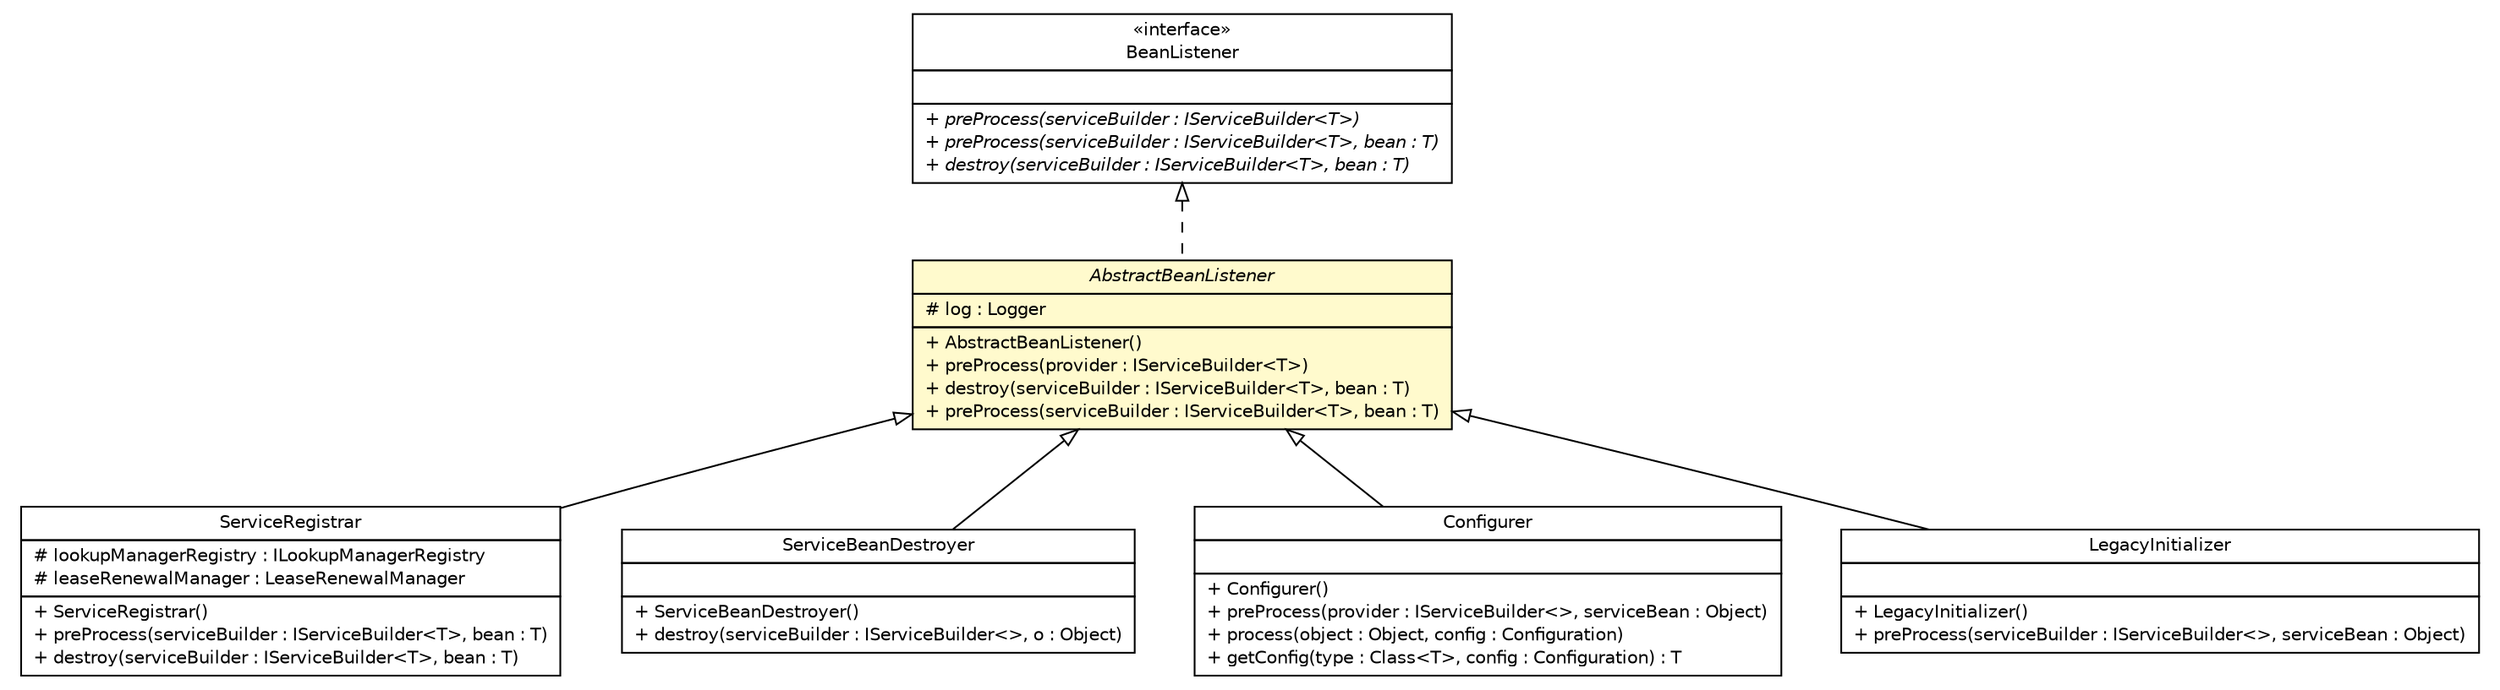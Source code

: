 #!/usr/local/bin/dot
#
# Class diagram 
# Generated by UMLGraph version R5_6 (http://www.umlgraph.org/)
#

digraph G {
	edge [fontname="Helvetica",fontsize=10,labelfontname="Helvetica",labelfontsize=10];
	node [fontname="Helvetica",fontsize=10,shape=plaintext];
	nodesep=0.25;
	ranksep=0.5;
	// sorcer.config.BeanListener
	c90821 [label=<<table title="sorcer.config.BeanListener" border="0" cellborder="1" cellspacing="0" cellpadding="2" port="p" href="./BeanListener.html">
		<tr><td><table border="0" cellspacing="0" cellpadding="1">
<tr><td align="center" balign="center"> &#171;interface&#187; </td></tr>
<tr><td align="center" balign="center"> BeanListener </td></tr>
		</table></td></tr>
		<tr><td><table border="0" cellspacing="0" cellpadding="1">
<tr><td align="left" balign="left">  </td></tr>
		</table></td></tr>
		<tr><td><table border="0" cellspacing="0" cellpadding="1">
<tr><td align="left" balign="left"><font face="Helvetica-Oblique" point-size="10.0"> + preProcess(serviceBuilder : IServiceBuilder&lt;T&gt;) </font></td></tr>
<tr><td align="left" balign="left"><font face="Helvetica-Oblique" point-size="10.0"> + preProcess(serviceBuilder : IServiceBuilder&lt;T&gt;, bean : T) </font></td></tr>
<tr><td align="left" balign="left"><font face="Helvetica-Oblique" point-size="10.0"> + destroy(serviceBuilder : IServiceBuilder&lt;T&gt;, bean : T) </font></td></tr>
		</table></td></tr>
		</table>>, URL="./BeanListener.html", fontname="Helvetica", fontcolor="black", fontsize=10.0];
	// sorcer.config.AbstractBeanListener
	c90822 [label=<<table title="sorcer.config.AbstractBeanListener" border="0" cellborder="1" cellspacing="0" cellpadding="2" port="p" bgcolor="lemonChiffon" href="./AbstractBeanListener.html">
		<tr><td><table border="0" cellspacing="0" cellpadding="1">
<tr><td align="center" balign="center"><font face="Helvetica-Oblique"> AbstractBeanListener </font></td></tr>
		</table></td></tr>
		<tr><td><table border="0" cellspacing="0" cellpadding="1">
<tr><td align="left" balign="left"> # log : Logger </td></tr>
		</table></td></tr>
		<tr><td><table border="0" cellspacing="0" cellpadding="1">
<tr><td align="left" balign="left"> + AbstractBeanListener() </td></tr>
<tr><td align="left" balign="left"> + preProcess(provider : IServiceBuilder&lt;T&gt;) </td></tr>
<tr><td align="left" balign="left"> + destroy(serviceBuilder : IServiceBuilder&lt;T&gt;, bean : T) </td></tr>
<tr><td align="left" balign="left"> + preProcess(serviceBuilder : IServiceBuilder&lt;T&gt;, bean : T) </td></tr>
		</table></td></tr>
		</table>>, URL="./AbstractBeanListener.html", fontname="Helvetica", fontcolor="black", fontsize=10.0];
	// sorcer.core.service.ServiceRegistrar
	c90828 [label=<<table title="sorcer.core.service.ServiceRegistrar" border="0" cellborder="1" cellspacing="0" cellpadding="2" port="p" href="../core/service/ServiceRegistrar.html">
		<tr><td><table border="0" cellspacing="0" cellpadding="1">
<tr><td align="center" balign="center"> ServiceRegistrar </td></tr>
		</table></td></tr>
		<tr><td><table border="0" cellspacing="0" cellpadding="1">
<tr><td align="left" balign="left"> # lookupManagerRegistry : ILookupManagerRegistry </td></tr>
<tr><td align="left" balign="left"> # leaseRenewalManager : LeaseRenewalManager </td></tr>
		</table></td></tr>
		<tr><td><table border="0" cellspacing="0" cellpadding="1">
<tr><td align="left" balign="left"> + ServiceRegistrar() </td></tr>
<tr><td align="left" balign="left"> + preProcess(serviceBuilder : IServiceBuilder&lt;T&gt;, bean : T) </td></tr>
<tr><td align="left" balign="left"> + destroy(serviceBuilder : IServiceBuilder&lt;T&gt;, bean : T) </td></tr>
		</table></td></tr>
		</table>>, URL="../core/service/ServiceRegistrar.html", fontname="Helvetica", fontcolor="black", fontsize=10.0];
	// sorcer.core.service.ServiceBeanDestroyer
	c90833 [label=<<table title="sorcer.core.service.ServiceBeanDestroyer" border="0" cellborder="1" cellspacing="0" cellpadding="2" port="p" href="../core/service/ServiceBeanDestroyer.html">
		<tr><td><table border="0" cellspacing="0" cellpadding="1">
<tr><td align="center" balign="center"> ServiceBeanDestroyer </td></tr>
		</table></td></tr>
		<tr><td><table border="0" cellspacing="0" cellpadding="1">
<tr><td align="left" balign="left">  </td></tr>
		</table></td></tr>
		<tr><td><table border="0" cellspacing="0" cellpadding="1">
<tr><td align="left" balign="left"> + ServiceBeanDestroyer() </td></tr>
<tr><td align="left" balign="left"> + destroy(serviceBuilder : IServiceBuilder&lt;&gt;, o : Object) </td></tr>
		</table></td></tr>
		</table>>, URL="../core/service/ServiceBeanDestroyer.html", fontname="Helvetica", fontcolor="black", fontsize=10.0];
	// sorcer.core.service.Configurer
	c90835 [label=<<table title="sorcer.core.service.Configurer" border="0" cellborder="1" cellspacing="0" cellpadding="2" port="p" href="../core/service/Configurer.html">
		<tr><td><table border="0" cellspacing="0" cellpadding="1">
<tr><td align="center" balign="center"> Configurer </td></tr>
		</table></td></tr>
		<tr><td><table border="0" cellspacing="0" cellpadding="1">
<tr><td align="left" balign="left">  </td></tr>
		</table></td></tr>
		<tr><td><table border="0" cellspacing="0" cellpadding="1">
<tr><td align="left" balign="left"> + Configurer() </td></tr>
<tr><td align="left" balign="left"> + preProcess(provider : IServiceBuilder&lt;&gt;, serviceBean : Object) </td></tr>
<tr><td align="left" balign="left"> + process(object : Object, config : Configuration) </td></tr>
<tr><td align="left" balign="left"> + getConfig(type : Class&lt;T&gt;, config : Configuration) : T </td></tr>
		</table></td></tr>
		</table>>, URL="../core/service/Configurer.html", fontname="Helvetica", fontcolor="black", fontsize=10.0];
	// sorcer.core.provider.container.LegacyInitializer
	c90882 [label=<<table title="sorcer.core.provider.container.LegacyInitializer" border="0" cellborder="1" cellspacing="0" cellpadding="2" port="p" href="../core/provider/container/LegacyInitializer.html">
		<tr><td><table border="0" cellspacing="0" cellpadding="1">
<tr><td align="center" balign="center"> LegacyInitializer </td></tr>
		</table></td></tr>
		<tr><td><table border="0" cellspacing="0" cellpadding="1">
<tr><td align="left" balign="left">  </td></tr>
		</table></td></tr>
		<tr><td><table border="0" cellspacing="0" cellpadding="1">
<tr><td align="left" balign="left"> + LegacyInitializer() </td></tr>
<tr><td align="left" balign="left"> + preProcess(serviceBuilder : IServiceBuilder&lt;&gt;, serviceBean : Object) </td></tr>
		</table></td></tr>
		</table>>, URL="../core/provider/container/LegacyInitializer.html", fontname="Helvetica", fontcolor="black", fontsize=10.0];
	//sorcer.config.AbstractBeanListener implements sorcer.config.BeanListener
	c90821:p -> c90822:p [dir=back,arrowtail=empty,style=dashed];
	//sorcer.core.service.ServiceRegistrar extends sorcer.config.AbstractBeanListener
	c90822:p -> c90828:p [dir=back,arrowtail=empty];
	//sorcer.core.service.ServiceBeanDestroyer extends sorcer.config.AbstractBeanListener
	c90822:p -> c90833:p [dir=back,arrowtail=empty];
	//sorcer.core.service.Configurer extends sorcer.config.AbstractBeanListener
	c90822:p -> c90835:p [dir=back,arrowtail=empty];
	//sorcer.core.provider.container.LegacyInitializer extends sorcer.config.AbstractBeanListener
	c90822:p -> c90882:p [dir=back,arrowtail=empty];
}


